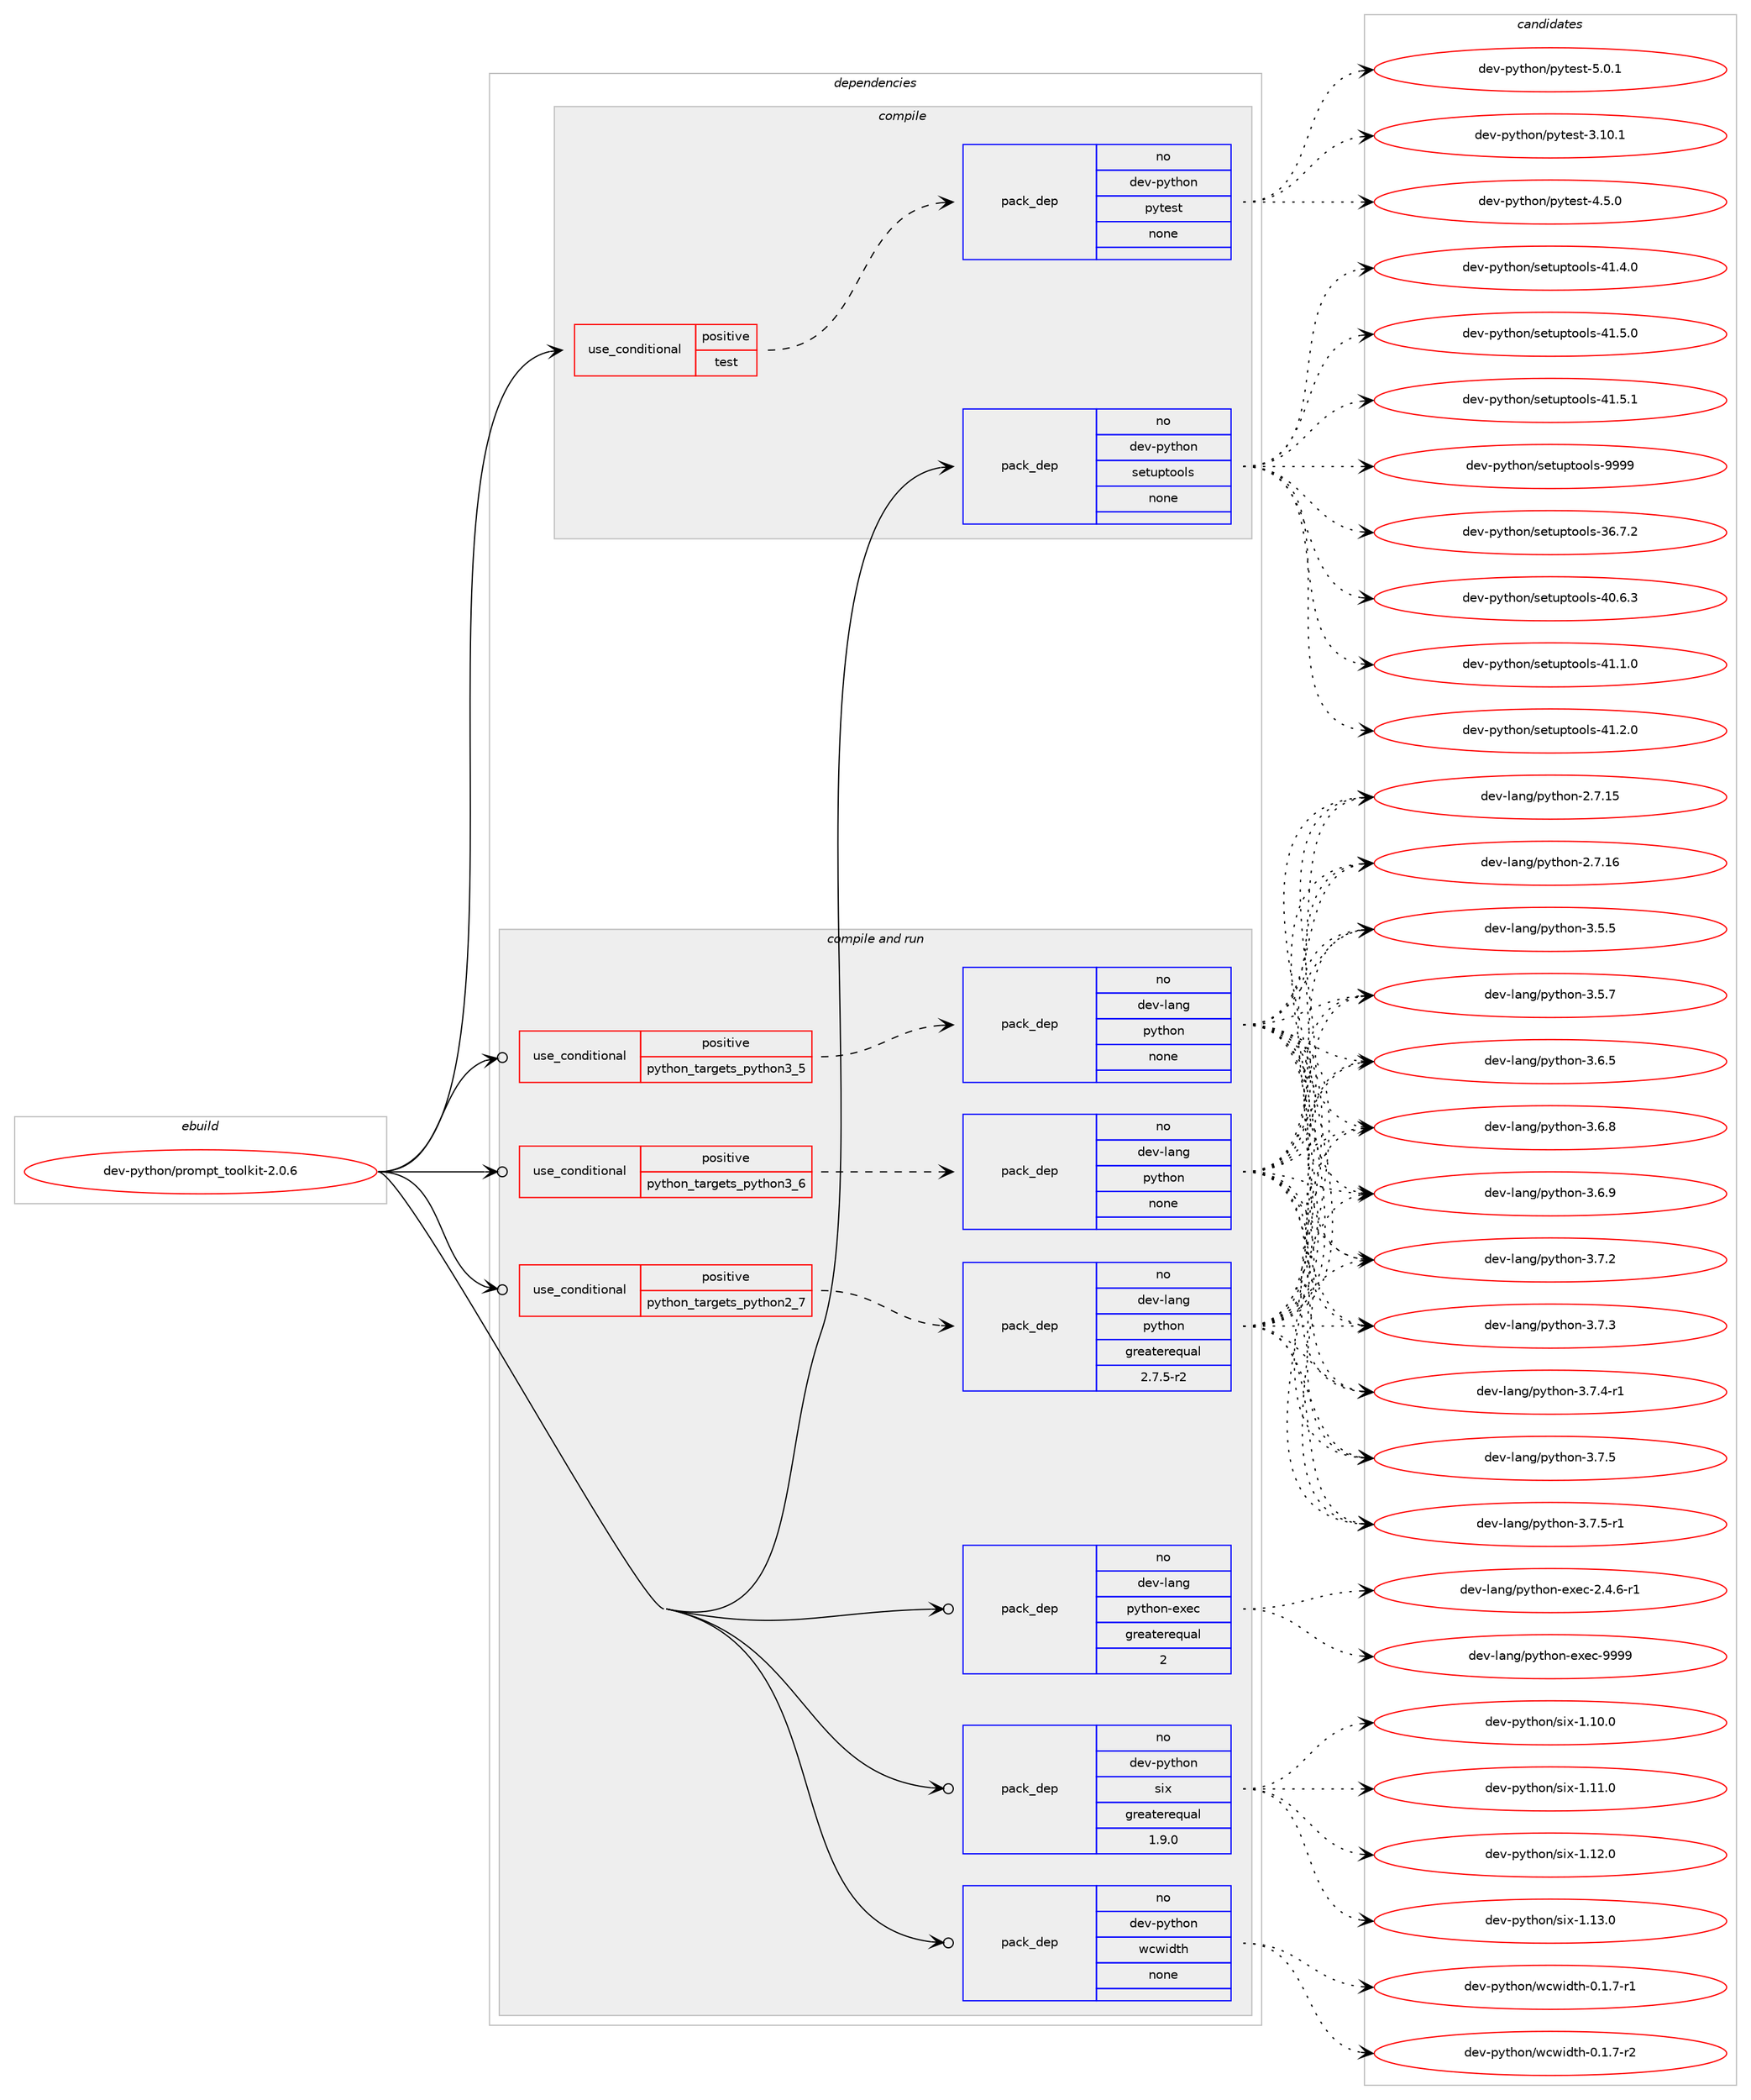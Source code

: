digraph prolog {

# *************
# Graph options
# *************

newrank=true;
concentrate=true;
compound=true;
graph [rankdir=LR,fontname=Helvetica,fontsize=10,ranksep=1.5];#, ranksep=2.5, nodesep=0.2];
edge  [arrowhead=vee];
node  [fontname=Helvetica,fontsize=10];

# **********
# The ebuild
# **********

subgraph cluster_leftcol {
color=gray;
rank=same;
label=<<i>ebuild</i>>;
id [label="dev-python/prompt_toolkit-2.0.6", color=red, width=4, href="../dev-python/prompt_toolkit-2.0.6.svg"];
}

# ****************
# The dependencies
# ****************

subgraph cluster_midcol {
color=gray;
label=<<i>dependencies</i>>;
subgraph cluster_compile {
fillcolor="#eeeeee";
style=filled;
label=<<i>compile</i>>;
subgraph cond144945 {
dependency623129 [label=<<TABLE BORDER="0" CELLBORDER="1" CELLSPACING="0" CELLPADDING="4"><TR><TD ROWSPAN="3" CELLPADDING="10">use_conditional</TD></TR><TR><TD>positive</TD></TR><TR><TD>test</TD></TR></TABLE>>, shape=none, color=red];
subgraph pack466340 {
dependency623130 [label=<<TABLE BORDER="0" CELLBORDER="1" CELLSPACING="0" CELLPADDING="4" WIDTH="220"><TR><TD ROWSPAN="6" CELLPADDING="30">pack_dep</TD></TR><TR><TD WIDTH="110">no</TD></TR><TR><TD>dev-python</TD></TR><TR><TD>pytest</TD></TR><TR><TD>none</TD></TR><TR><TD></TD></TR></TABLE>>, shape=none, color=blue];
}
dependency623129:e -> dependency623130:w [weight=20,style="dashed",arrowhead="vee"];
}
id:e -> dependency623129:w [weight=20,style="solid",arrowhead="vee"];
subgraph pack466341 {
dependency623131 [label=<<TABLE BORDER="0" CELLBORDER="1" CELLSPACING="0" CELLPADDING="4" WIDTH="220"><TR><TD ROWSPAN="6" CELLPADDING="30">pack_dep</TD></TR><TR><TD WIDTH="110">no</TD></TR><TR><TD>dev-python</TD></TR><TR><TD>setuptools</TD></TR><TR><TD>none</TD></TR><TR><TD></TD></TR></TABLE>>, shape=none, color=blue];
}
id:e -> dependency623131:w [weight=20,style="solid",arrowhead="vee"];
}
subgraph cluster_compileandrun {
fillcolor="#eeeeee";
style=filled;
label=<<i>compile and run</i>>;
subgraph cond144946 {
dependency623132 [label=<<TABLE BORDER="0" CELLBORDER="1" CELLSPACING="0" CELLPADDING="4"><TR><TD ROWSPAN="3" CELLPADDING="10">use_conditional</TD></TR><TR><TD>positive</TD></TR><TR><TD>python_targets_python2_7</TD></TR></TABLE>>, shape=none, color=red];
subgraph pack466342 {
dependency623133 [label=<<TABLE BORDER="0" CELLBORDER="1" CELLSPACING="0" CELLPADDING="4" WIDTH="220"><TR><TD ROWSPAN="6" CELLPADDING="30">pack_dep</TD></TR><TR><TD WIDTH="110">no</TD></TR><TR><TD>dev-lang</TD></TR><TR><TD>python</TD></TR><TR><TD>greaterequal</TD></TR><TR><TD>2.7.5-r2</TD></TR></TABLE>>, shape=none, color=blue];
}
dependency623132:e -> dependency623133:w [weight=20,style="dashed",arrowhead="vee"];
}
id:e -> dependency623132:w [weight=20,style="solid",arrowhead="odotvee"];
subgraph cond144947 {
dependency623134 [label=<<TABLE BORDER="0" CELLBORDER="1" CELLSPACING="0" CELLPADDING="4"><TR><TD ROWSPAN="3" CELLPADDING="10">use_conditional</TD></TR><TR><TD>positive</TD></TR><TR><TD>python_targets_python3_5</TD></TR></TABLE>>, shape=none, color=red];
subgraph pack466343 {
dependency623135 [label=<<TABLE BORDER="0" CELLBORDER="1" CELLSPACING="0" CELLPADDING="4" WIDTH="220"><TR><TD ROWSPAN="6" CELLPADDING="30">pack_dep</TD></TR><TR><TD WIDTH="110">no</TD></TR><TR><TD>dev-lang</TD></TR><TR><TD>python</TD></TR><TR><TD>none</TD></TR><TR><TD></TD></TR></TABLE>>, shape=none, color=blue];
}
dependency623134:e -> dependency623135:w [weight=20,style="dashed",arrowhead="vee"];
}
id:e -> dependency623134:w [weight=20,style="solid",arrowhead="odotvee"];
subgraph cond144948 {
dependency623136 [label=<<TABLE BORDER="0" CELLBORDER="1" CELLSPACING="0" CELLPADDING="4"><TR><TD ROWSPAN="3" CELLPADDING="10">use_conditional</TD></TR><TR><TD>positive</TD></TR><TR><TD>python_targets_python3_6</TD></TR></TABLE>>, shape=none, color=red];
subgraph pack466344 {
dependency623137 [label=<<TABLE BORDER="0" CELLBORDER="1" CELLSPACING="0" CELLPADDING="4" WIDTH="220"><TR><TD ROWSPAN="6" CELLPADDING="30">pack_dep</TD></TR><TR><TD WIDTH="110">no</TD></TR><TR><TD>dev-lang</TD></TR><TR><TD>python</TD></TR><TR><TD>none</TD></TR><TR><TD></TD></TR></TABLE>>, shape=none, color=blue];
}
dependency623136:e -> dependency623137:w [weight=20,style="dashed",arrowhead="vee"];
}
id:e -> dependency623136:w [weight=20,style="solid",arrowhead="odotvee"];
subgraph pack466345 {
dependency623138 [label=<<TABLE BORDER="0" CELLBORDER="1" CELLSPACING="0" CELLPADDING="4" WIDTH="220"><TR><TD ROWSPAN="6" CELLPADDING="30">pack_dep</TD></TR><TR><TD WIDTH="110">no</TD></TR><TR><TD>dev-lang</TD></TR><TR><TD>python-exec</TD></TR><TR><TD>greaterequal</TD></TR><TR><TD>2</TD></TR></TABLE>>, shape=none, color=blue];
}
id:e -> dependency623138:w [weight=20,style="solid",arrowhead="odotvee"];
subgraph pack466346 {
dependency623139 [label=<<TABLE BORDER="0" CELLBORDER="1" CELLSPACING="0" CELLPADDING="4" WIDTH="220"><TR><TD ROWSPAN="6" CELLPADDING="30">pack_dep</TD></TR><TR><TD WIDTH="110">no</TD></TR><TR><TD>dev-python</TD></TR><TR><TD>six</TD></TR><TR><TD>greaterequal</TD></TR><TR><TD>1.9.0</TD></TR></TABLE>>, shape=none, color=blue];
}
id:e -> dependency623139:w [weight=20,style="solid",arrowhead="odotvee"];
subgraph pack466347 {
dependency623140 [label=<<TABLE BORDER="0" CELLBORDER="1" CELLSPACING="0" CELLPADDING="4" WIDTH="220"><TR><TD ROWSPAN="6" CELLPADDING="30">pack_dep</TD></TR><TR><TD WIDTH="110">no</TD></TR><TR><TD>dev-python</TD></TR><TR><TD>wcwidth</TD></TR><TR><TD>none</TD></TR><TR><TD></TD></TR></TABLE>>, shape=none, color=blue];
}
id:e -> dependency623140:w [weight=20,style="solid",arrowhead="odotvee"];
}
subgraph cluster_run {
fillcolor="#eeeeee";
style=filled;
label=<<i>run</i>>;
}
}

# **************
# The candidates
# **************

subgraph cluster_choices {
rank=same;
color=gray;
label=<<i>candidates</i>>;

subgraph choice466340 {
color=black;
nodesep=1;
choice100101118451121211161041111104711212111610111511645514649484649 [label="dev-python/pytest-3.10.1", color=red, width=4,href="../dev-python/pytest-3.10.1.svg"];
choice1001011184511212111610411111047112121116101115116455246534648 [label="dev-python/pytest-4.5.0", color=red, width=4,href="../dev-python/pytest-4.5.0.svg"];
choice1001011184511212111610411111047112121116101115116455346484649 [label="dev-python/pytest-5.0.1", color=red, width=4,href="../dev-python/pytest-5.0.1.svg"];
dependency623130:e -> choice100101118451121211161041111104711212111610111511645514649484649:w [style=dotted,weight="100"];
dependency623130:e -> choice1001011184511212111610411111047112121116101115116455246534648:w [style=dotted,weight="100"];
dependency623130:e -> choice1001011184511212111610411111047112121116101115116455346484649:w [style=dotted,weight="100"];
}
subgraph choice466341 {
color=black;
nodesep=1;
choice100101118451121211161041111104711510111611711211611111110811545515446554650 [label="dev-python/setuptools-36.7.2", color=red, width=4,href="../dev-python/setuptools-36.7.2.svg"];
choice100101118451121211161041111104711510111611711211611111110811545524846544651 [label="dev-python/setuptools-40.6.3", color=red, width=4,href="../dev-python/setuptools-40.6.3.svg"];
choice100101118451121211161041111104711510111611711211611111110811545524946494648 [label="dev-python/setuptools-41.1.0", color=red, width=4,href="../dev-python/setuptools-41.1.0.svg"];
choice100101118451121211161041111104711510111611711211611111110811545524946504648 [label="dev-python/setuptools-41.2.0", color=red, width=4,href="../dev-python/setuptools-41.2.0.svg"];
choice100101118451121211161041111104711510111611711211611111110811545524946524648 [label="dev-python/setuptools-41.4.0", color=red, width=4,href="../dev-python/setuptools-41.4.0.svg"];
choice100101118451121211161041111104711510111611711211611111110811545524946534648 [label="dev-python/setuptools-41.5.0", color=red, width=4,href="../dev-python/setuptools-41.5.0.svg"];
choice100101118451121211161041111104711510111611711211611111110811545524946534649 [label="dev-python/setuptools-41.5.1", color=red, width=4,href="../dev-python/setuptools-41.5.1.svg"];
choice10010111845112121116104111110471151011161171121161111111081154557575757 [label="dev-python/setuptools-9999", color=red, width=4,href="../dev-python/setuptools-9999.svg"];
dependency623131:e -> choice100101118451121211161041111104711510111611711211611111110811545515446554650:w [style=dotted,weight="100"];
dependency623131:e -> choice100101118451121211161041111104711510111611711211611111110811545524846544651:w [style=dotted,weight="100"];
dependency623131:e -> choice100101118451121211161041111104711510111611711211611111110811545524946494648:w [style=dotted,weight="100"];
dependency623131:e -> choice100101118451121211161041111104711510111611711211611111110811545524946504648:w [style=dotted,weight="100"];
dependency623131:e -> choice100101118451121211161041111104711510111611711211611111110811545524946524648:w [style=dotted,weight="100"];
dependency623131:e -> choice100101118451121211161041111104711510111611711211611111110811545524946534648:w [style=dotted,weight="100"];
dependency623131:e -> choice100101118451121211161041111104711510111611711211611111110811545524946534649:w [style=dotted,weight="100"];
dependency623131:e -> choice10010111845112121116104111110471151011161171121161111111081154557575757:w [style=dotted,weight="100"];
}
subgraph choice466342 {
color=black;
nodesep=1;
choice10010111845108971101034711212111610411111045504655464953 [label="dev-lang/python-2.7.15", color=red, width=4,href="../dev-lang/python-2.7.15.svg"];
choice10010111845108971101034711212111610411111045504655464954 [label="dev-lang/python-2.7.16", color=red, width=4,href="../dev-lang/python-2.7.16.svg"];
choice100101118451089711010347112121116104111110455146534653 [label="dev-lang/python-3.5.5", color=red, width=4,href="../dev-lang/python-3.5.5.svg"];
choice100101118451089711010347112121116104111110455146534655 [label="dev-lang/python-3.5.7", color=red, width=4,href="../dev-lang/python-3.5.7.svg"];
choice100101118451089711010347112121116104111110455146544653 [label="dev-lang/python-3.6.5", color=red, width=4,href="../dev-lang/python-3.6.5.svg"];
choice100101118451089711010347112121116104111110455146544656 [label="dev-lang/python-3.6.8", color=red, width=4,href="../dev-lang/python-3.6.8.svg"];
choice100101118451089711010347112121116104111110455146544657 [label="dev-lang/python-3.6.9", color=red, width=4,href="../dev-lang/python-3.6.9.svg"];
choice100101118451089711010347112121116104111110455146554650 [label="dev-lang/python-3.7.2", color=red, width=4,href="../dev-lang/python-3.7.2.svg"];
choice100101118451089711010347112121116104111110455146554651 [label="dev-lang/python-3.7.3", color=red, width=4,href="../dev-lang/python-3.7.3.svg"];
choice1001011184510897110103471121211161041111104551465546524511449 [label="dev-lang/python-3.7.4-r1", color=red, width=4,href="../dev-lang/python-3.7.4-r1.svg"];
choice100101118451089711010347112121116104111110455146554653 [label="dev-lang/python-3.7.5", color=red, width=4,href="../dev-lang/python-3.7.5.svg"];
choice1001011184510897110103471121211161041111104551465546534511449 [label="dev-lang/python-3.7.5-r1", color=red, width=4,href="../dev-lang/python-3.7.5-r1.svg"];
dependency623133:e -> choice10010111845108971101034711212111610411111045504655464953:w [style=dotted,weight="100"];
dependency623133:e -> choice10010111845108971101034711212111610411111045504655464954:w [style=dotted,weight="100"];
dependency623133:e -> choice100101118451089711010347112121116104111110455146534653:w [style=dotted,weight="100"];
dependency623133:e -> choice100101118451089711010347112121116104111110455146534655:w [style=dotted,weight="100"];
dependency623133:e -> choice100101118451089711010347112121116104111110455146544653:w [style=dotted,weight="100"];
dependency623133:e -> choice100101118451089711010347112121116104111110455146544656:w [style=dotted,weight="100"];
dependency623133:e -> choice100101118451089711010347112121116104111110455146544657:w [style=dotted,weight="100"];
dependency623133:e -> choice100101118451089711010347112121116104111110455146554650:w [style=dotted,weight="100"];
dependency623133:e -> choice100101118451089711010347112121116104111110455146554651:w [style=dotted,weight="100"];
dependency623133:e -> choice1001011184510897110103471121211161041111104551465546524511449:w [style=dotted,weight="100"];
dependency623133:e -> choice100101118451089711010347112121116104111110455146554653:w [style=dotted,weight="100"];
dependency623133:e -> choice1001011184510897110103471121211161041111104551465546534511449:w [style=dotted,weight="100"];
}
subgraph choice466343 {
color=black;
nodesep=1;
choice10010111845108971101034711212111610411111045504655464953 [label="dev-lang/python-2.7.15", color=red, width=4,href="../dev-lang/python-2.7.15.svg"];
choice10010111845108971101034711212111610411111045504655464954 [label="dev-lang/python-2.7.16", color=red, width=4,href="../dev-lang/python-2.7.16.svg"];
choice100101118451089711010347112121116104111110455146534653 [label="dev-lang/python-3.5.5", color=red, width=4,href="../dev-lang/python-3.5.5.svg"];
choice100101118451089711010347112121116104111110455146534655 [label="dev-lang/python-3.5.7", color=red, width=4,href="../dev-lang/python-3.5.7.svg"];
choice100101118451089711010347112121116104111110455146544653 [label="dev-lang/python-3.6.5", color=red, width=4,href="../dev-lang/python-3.6.5.svg"];
choice100101118451089711010347112121116104111110455146544656 [label="dev-lang/python-3.6.8", color=red, width=4,href="../dev-lang/python-3.6.8.svg"];
choice100101118451089711010347112121116104111110455146544657 [label="dev-lang/python-3.6.9", color=red, width=4,href="../dev-lang/python-3.6.9.svg"];
choice100101118451089711010347112121116104111110455146554650 [label="dev-lang/python-3.7.2", color=red, width=4,href="../dev-lang/python-3.7.2.svg"];
choice100101118451089711010347112121116104111110455146554651 [label="dev-lang/python-3.7.3", color=red, width=4,href="../dev-lang/python-3.7.3.svg"];
choice1001011184510897110103471121211161041111104551465546524511449 [label="dev-lang/python-3.7.4-r1", color=red, width=4,href="../dev-lang/python-3.7.4-r1.svg"];
choice100101118451089711010347112121116104111110455146554653 [label="dev-lang/python-3.7.5", color=red, width=4,href="../dev-lang/python-3.7.5.svg"];
choice1001011184510897110103471121211161041111104551465546534511449 [label="dev-lang/python-3.7.5-r1", color=red, width=4,href="../dev-lang/python-3.7.5-r1.svg"];
dependency623135:e -> choice10010111845108971101034711212111610411111045504655464953:w [style=dotted,weight="100"];
dependency623135:e -> choice10010111845108971101034711212111610411111045504655464954:w [style=dotted,weight="100"];
dependency623135:e -> choice100101118451089711010347112121116104111110455146534653:w [style=dotted,weight="100"];
dependency623135:e -> choice100101118451089711010347112121116104111110455146534655:w [style=dotted,weight="100"];
dependency623135:e -> choice100101118451089711010347112121116104111110455146544653:w [style=dotted,weight="100"];
dependency623135:e -> choice100101118451089711010347112121116104111110455146544656:w [style=dotted,weight="100"];
dependency623135:e -> choice100101118451089711010347112121116104111110455146544657:w [style=dotted,weight="100"];
dependency623135:e -> choice100101118451089711010347112121116104111110455146554650:w [style=dotted,weight="100"];
dependency623135:e -> choice100101118451089711010347112121116104111110455146554651:w [style=dotted,weight="100"];
dependency623135:e -> choice1001011184510897110103471121211161041111104551465546524511449:w [style=dotted,weight="100"];
dependency623135:e -> choice100101118451089711010347112121116104111110455146554653:w [style=dotted,weight="100"];
dependency623135:e -> choice1001011184510897110103471121211161041111104551465546534511449:w [style=dotted,weight="100"];
}
subgraph choice466344 {
color=black;
nodesep=1;
choice10010111845108971101034711212111610411111045504655464953 [label="dev-lang/python-2.7.15", color=red, width=4,href="../dev-lang/python-2.7.15.svg"];
choice10010111845108971101034711212111610411111045504655464954 [label="dev-lang/python-2.7.16", color=red, width=4,href="../dev-lang/python-2.7.16.svg"];
choice100101118451089711010347112121116104111110455146534653 [label="dev-lang/python-3.5.5", color=red, width=4,href="../dev-lang/python-3.5.5.svg"];
choice100101118451089711010347112121116104111110455146534655 [label="dev-lang/python-3.5.7", color=red, width=4,href="../dev-lang/python-3.5.7.svg"];
choice100101118451089711010347112121116104111110455146544653 [label="dev-lang/python-3.6.5", color=red, width=4,href="../dev-lang/python-3.6.5.svg"];
choice100101118451089711010347112121116104111110455146544656 [label="dev-lang/python-3.6.8", color=red, width=4,href="../dev-lang/python-3.6.8.svg"];
choice100101118451089711010347112121116104111110455146544657 [label="dev-lang/python-3.6.9", color=red, width=4,href="../dev-lang/python-3.6.9.svg"];
choice100101118451089711010347112121116104111110455146554650 [label="dev-lang/python-3.7.2", color=red, width=4,href="../dev-lang/python-3.7.2.svg"];
choice100101118451089711010347112121116104111110455146554651 [label="dev-lang/python-3.7.3", color=red, width=4,href="../dev-lang/python-3.7.3.svg"];
choice1001011184510897110103471121211161041111104551465546524511449 [label="dev-lang/python-3.7.4-r1", color=red, width=4,href="../dev-lang/python-3.7.4-r1.svg"];
choice100101118451089711010347112121116104111110455146554653 [label="dev-lang/python-3.7.5", color=red, width=4,href="../dev-lang/python-3.7.5.svg"];
choice1001011184510897110103471121211161041111104551465546534511449 [label="dev-lang/python-3.7.5-r1", color=red, width=4,href="../dev-lang/python-3.7.5-r1.svg"];
dependency623137:e -> choice10010111845108971101034711212111610411111045504655464953:w [style=dotted,weight="100"];
dependency623137:e -> choice10010111845108971101034711212111610411111045504655464954:w [style=dotted,weight="100"];
dependency623137:e -> choice100101118451089711010347112121116104111110455146534653:w [style=dotted,weight="100"];
dependency623137:e -> choice100101118451089711010347112121116104111110455146534655:w [style=dotted,weight="100"];
dependency623137:e -> choice100101118451089711010347112121116104111110455146544653:w [style=dotted,weight="100"];
dependency623137:e -> choice100101118451089711010347112121116104111110455146544656:w [style=dotted,weight="100"];
dependency623137:e -> choice100101118451089711010347112121116104111110455146544657:w [style=dotted,weight="100"];
dependency623137:e -> choice100101118451089711010347112121116104111110455146554650:w [style=dotted,weight="100"];
dependency623137:e -> choice100101118451089711010347112121116104111110455146554651:w [style=dotted,weight="100"];
dependency623137:e -> choice1001011184510897110103471121211161041111104551465546524511449:w [style=dotted,weight="100"];
dependency623137:e -> choice100101118451089711010347112121116104111110455146554653:w [style=dotted,weight="100"];
dependency623137:e -> choice1001011184510897110103471121211161041111104551465546534511449:w [style=dotted,weight="100"];
}
subgraph choice466345 {
color=black;
nodesep=1;
choice10010111845108971101034711212111610411111045101120101994550465246544511449 [label="dev-lang/python-exec-2.4.6-r1", color=red, width=4,href="../dev-lang/python-exec-2.4.6-r1.svg"];
choice10010111845108971101034711212111610411111045101120101994557575757 [label="dev-lang/python-exec-9999", color=red, width=4,href="../dev-lang/python-exec-9999.svg"];
dependency623138:e -> choice10010111845108971101034711212111610411111045101120101994550465246544511449:w [style=dotted,weight="100"];
dependency623138:e -> choice10010111845108971101034711212111610411111045101120101994557575757:w [style=dotted,weight="100"];
}
subgraph choice466346 {
color=black;
nodesep=1;
choice100101118451121211161041111104711510512045494649484648 [label="dev-python/six-1.10.0", color=red, width=4,href="../dev-python/six-1.10.0.svg"];
choice100101118451121211161041111104711510512045494649494648 [label="dev-python/six-1.11.0", color=red, width=4,href="../dev-python/six-1.11.0.svg"];
choice100101118451121211161041111104711510512045494649504648 [label="dev-python/six-1.12.0", color=red, width=4,href="../dev-python/six-1.12.0.svg"];
choice100101118451121211161041111104711510512045494649514648 [label="dev-python/six-1.13.0", color=red, width=4,href="../dev-python/six-1.13.0.svg"];
dependency623139:e -> choice100101118451121211161041111104711510512045494649484648:w [style=dotted,weight="100"];
dependency623139:e -> choice100101118451121211161041111104711510512045494649494648:w [style=dotted,weight="100"];
dependency623139:e -> choice100101118451121211161041111104711510512045494649504648:w [style=dotted,weight="100"];
dependency623139:e -> choice100101118451121211161041111104711510512045494649514648:w [style=dotted,weight="100"];
}
subgraph choice466347 {
color=black;
nodesep=1;
choice1001011184511212111610411111047119991191051001161044548464946554511449 [label="dev-python/wcwidth-0.1.7-r1", color=red, width=4,href="../dev-python/wcwidth-0.1.7-r1.svg"];
choice1001011184511212111610411111047119991191051001161044548464946554511450 [label="dev-python/wcwidth-0.1.7-r2", color=red, width=4,href="../dev-python/wcwidth-0.1.7-r2.svg"];
dependency623140:e -> choice1001011184511212111610411111047119991191051001161044548464946554511449:w [style=dotted,weight="100"];
dependency623140:e -> choice1001011184511212111610411111047119991191051001161044548464946554511450:w [style=dotted,weight="100"];
}
}

}
